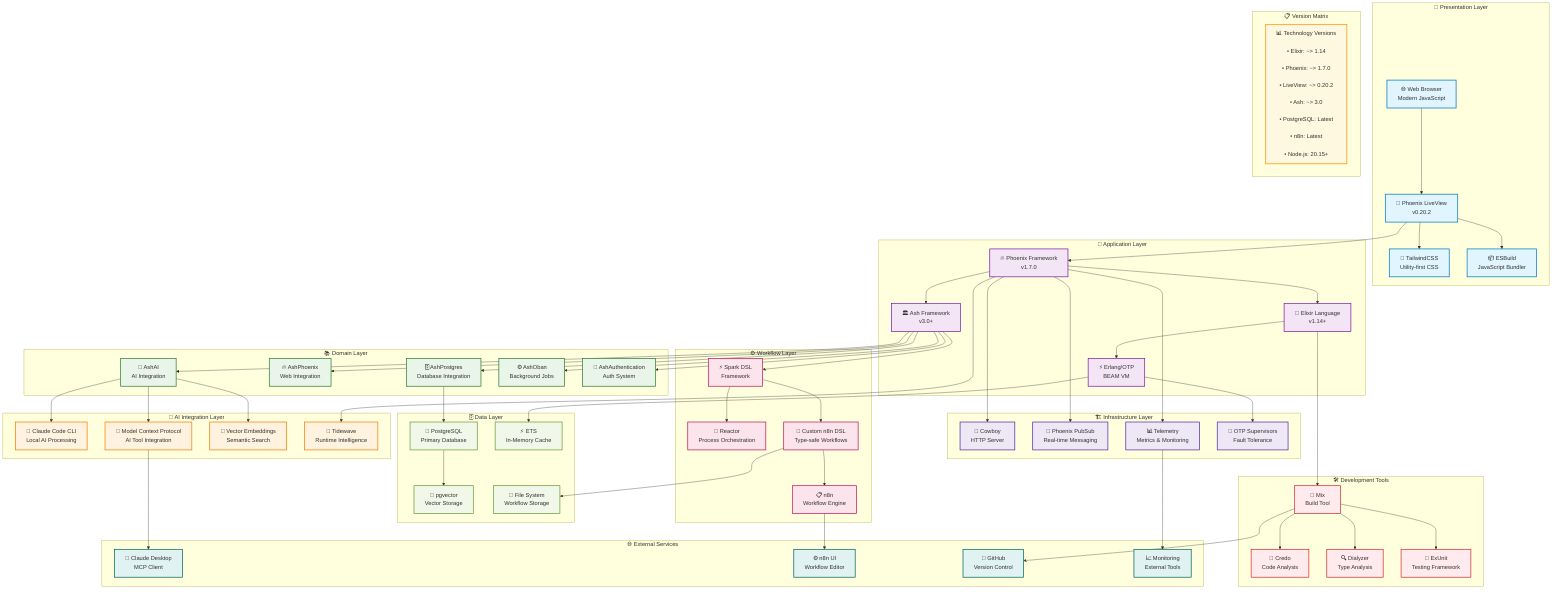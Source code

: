 graph TB
    %% Presentation Layer
    subgraph "🎨 Presentation Layer"
        BROWSER[🌐 Web Browser<br/>Modern JavaScript]
        LIVEVIEW[📱 Phoenix LiveView<br/>v0.20.2]
        TAILWIND[🎨 TailwindCSS<br/>Utility-first CSS]
        ESBUILD[📦 ESBuild<br/>JavaScript Bundler]
    end
    
    %% Application Layer
    subgraph "🚀 Application Layer"
        PHOENIX[🔥 Phoenix Framework<br/>v1.7.0]
        ELIXIR[💎 Elixir Language<br/>v1.14+]
        ERLANG[⚡ Erlang/OTP<br/>BEAM VM]
        ASH[🏛️ Ash Framework<br/>v3.0+]
    end
    
    %% Domain Layer
    subgraph "📚 Domain Layer"
        ASH_POSTGRES[🗄️ AshPostgres<br/>Database Integration]
        ASH_PHOENIX[🔥 AshPhoenix<br/>Web Integration]
        ASH_AI[🧠 AshAI<br/>AI Integration]
        ASH_OBAN[⚙️ AshOban<br/>Background Jobs]
        ASH_AUTH[🔐 AshAuthentication<br/>Auth System]
    end
    
    %% AI Integration Layer
    subgraph "🤖 AI Integration Layer"
        CLAUDE_CLI[🤖 Claude Code CLI<br/>Local AI Processing]
        MCP[🔗 Model Context Protocol<br/>AI Tool Integration]
        EMBEDDINGS[🧠 Vector Embeddings<br/>Semantic Search]
        TIDEWAVE[🌊 Tidewave<br/>Runtime Intelligence]
    end
    
    %% Workflow Layer
    subgraph "⚙️ Workflow Layer"
        N8N[📋 n8n<br/>Workflow Engine]
        SPARK_DSL[⚡ Spark DSL<br/>Framework]
        REACTOR[🔄 Reactor<br/>Process Orchestration]
        CUSTOM_DSL[📜 Custom n8n DSL<br/>Type-safe Workflows]
    end
    
    %% Data Layer
    subgraph "🗄️ Data Layer"
        POSTGRESQL[🐘 PostgreSQL<br/>Primary Database]
        VECTOR_EXT[🧠 pgvector<br/>Vector Storage]
        ETS_CACHE[⚡ ETS<br/>In-Memory Cache]
        FILE_SYSTEM[📁 File System<br/>Workflow Storage]
    end
    
    %% Infrastructure Layer
    subgraph "🏗️ Infrastructure Layer"
        COWBOY[🤠 Cowboy<br/>HTTP Server]
        PUBSUB[📡 Phoenix PubSub<br/>Real-time Messaging]
        TELEMETRY[📊 Telemetry<br/>Metrics & Monitoring]
        SUPERVISOR[👑 OTP Supervisors<br/>Fault Tolerance]
    end
    
    %% Development Tools
    subgraph "🛠️ Development Tools"
        MIX[🔧 Mix<br/>Build Tool]
        CREDO[📏 Credo<br/>Code Analysis]
        DIALYZER[🔍 Dialyzer<br/>Type Analysis]
        EXUNIT[🧪 ExUnit<br/>Testing Framework]
    end
    
    %% External Services
    subgraph "🌐 External Services"
        CLAUDE_DESKTOP[🤖 Claude Desktop<br/>MCP Client]
        N8N_UI[⚙️ n8n UI<br/>Workflow Editor]
        GITHUB[🐙 GitHub<br/>Version Control]
        MONITORING[📈 Monitoring<br/>External Tools]
    end
    
    %% Version Information
    subgraph "📋 Version Matrix"
        VERSIONS[📊 Technology Versions<br/>
        • Elixir: ~> 1.14<br/>
        • Phoenix: ~> 1.7.0<br/>
        • LiveView: ~> 0.20.2<br/>
        • Ash: ~> 3.0<br/>
        • PostgreSQL: Latest<br/>
        • n8n: Latest<br/>
        • Node.js: 20.15+]
    end
    
    %% Dependencies Flow
    BROWSER --> LIVEVIEW
    LIVEVIEW --> TAILWIND
    LIVEVIEW --> ESBUILD
    
    LIVEVIEW --> PHOENIX
    PHOENIX --> ELIXIR
    ELIXIR --> ERLANG
    PHOENIX --> ASH
    
    ASH --> ASH_POSTGRES
    ASH --> ASH_PHOENIX  
    ASH --> ASH_AI
    ASH --> ASH_OBAN
    ASH --> ASH_AUTH
    
    ASH_AI --> CLAUDE_CLI
    ASH_AI --> MCP
    ASH_AI --> EMBEDDINGS
    PHOENIX --> TIDEWAVE
    
    ASH --> SPARK_DSL
    SPARK_DSL --> REACTOR
    SPARK_DSL --> CUSTOM_DSL
    CUSTOM_DSL --> N8N
    
    ASH_POSTGRES --> POSTGRESQL
    POSTGRESQL --> VECTOR_EXT
    ERLANG --> ETS_CACHE
    CUSTOM_DSL --> FILE_SYSTEM
    
    PHOENIX --> COWBOY
    PHOENIX --> PUBSUB
    PHOENIX --> TELEMETRY
    ERLANG --> SUPERVISOR
    
    ELIXIR --> MIX
    MIX --> CREDO
    MIX --> DIALYZER
    MIX --> EXUNIT
    
    MCP --> CLAUDE_DESKTOP
    N8N --> N8N_UI
    MIX --> GITHUB
    TELEMETRY --> MONITORING
    
    %% Styling
    classDef presentation fill:#e1f5fe,stroke:#0277bd,stroke-width:2px
    classDef application fill:#f3e5f5,stroke:#7b1fa2,stroke-width:2px
    classDef domain fill:#e8f5e8,stroke:#2e7d32,stroke-width:2px
    classDef ai fill:#fff3e0,stroke:#f57c00,stroke-width:2px
    classDef workflow fill:#fce4ec,stroke:#c2185b,stroke-width:2px
    classDef data fill:#f1f8e9,stroke:#689f38,stroke-width:2px
    classDef infrastructure fill:#ede7f6,stroke:#512da8,stroke-width:2px
    classDef tools fill:#ffebee,stroke:#d32f2f,stroke-width:2px
    classDef external fill:#e0f2f1,stroke:#00695c,stroke-width:2px
    classDef versions fill:#fff8e1,stroke:#ff8f00,stroke-width:2px
    
    class BROWSER,LIVEVIEW,TAILWIND,ESBUILD presentation
    class PHOENIX,ELIXIR,ERLANG,ASH application
    class ASH_POSTGRES,ASH_PHOENIX,ASH_AI,ASH_OBAN,ASH_AUTH domain
    class CLAUDE_CLI,MCP,EMBEDDINGS,TIDEWAVE ai
    class N8N,SPARK_DSL,REACTOR,CUSTOM_DSL workflow
    class POSTGRESQL,VECTOR_EXT,ETS_CACHE,FILE_SYSTEM data
    class COWBOY,PUBSUB,TELEMETRY,SUPERVISOR infrastructure
    class MIX,CREDO,DIALYZER,EXUNIT tools
    class CLAUDE_DESKTOP,N8N_UI,GITHUB,MONITORING external
    class VERSIONS versions